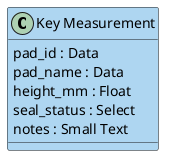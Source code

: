 @startuml
class "Key Measurement" #AED6F1 {
  pad_id : Data
  pad_name : Data
  height_mm : Float
  seal_status : Select
  notes : Small Text
}
@enduml